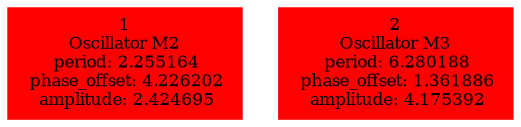  digraph g{ forcelabels=true;
1 [label=<1<BR />Oscillator M2<BR /> period: 2.255164<BR /> phase_offset: 4.226202<BR /> amplitude: 2.424695>, shape=box,color=red,style=filled,fontsize=8];2 [label=<2<BR />Oscillator M3<BR /> period: 6.280188<BR /> phase_offset: 1.361886<BR /> amplitude: 4.175392>, shape=box,color=red,style=filled,fontsize=8]; }

